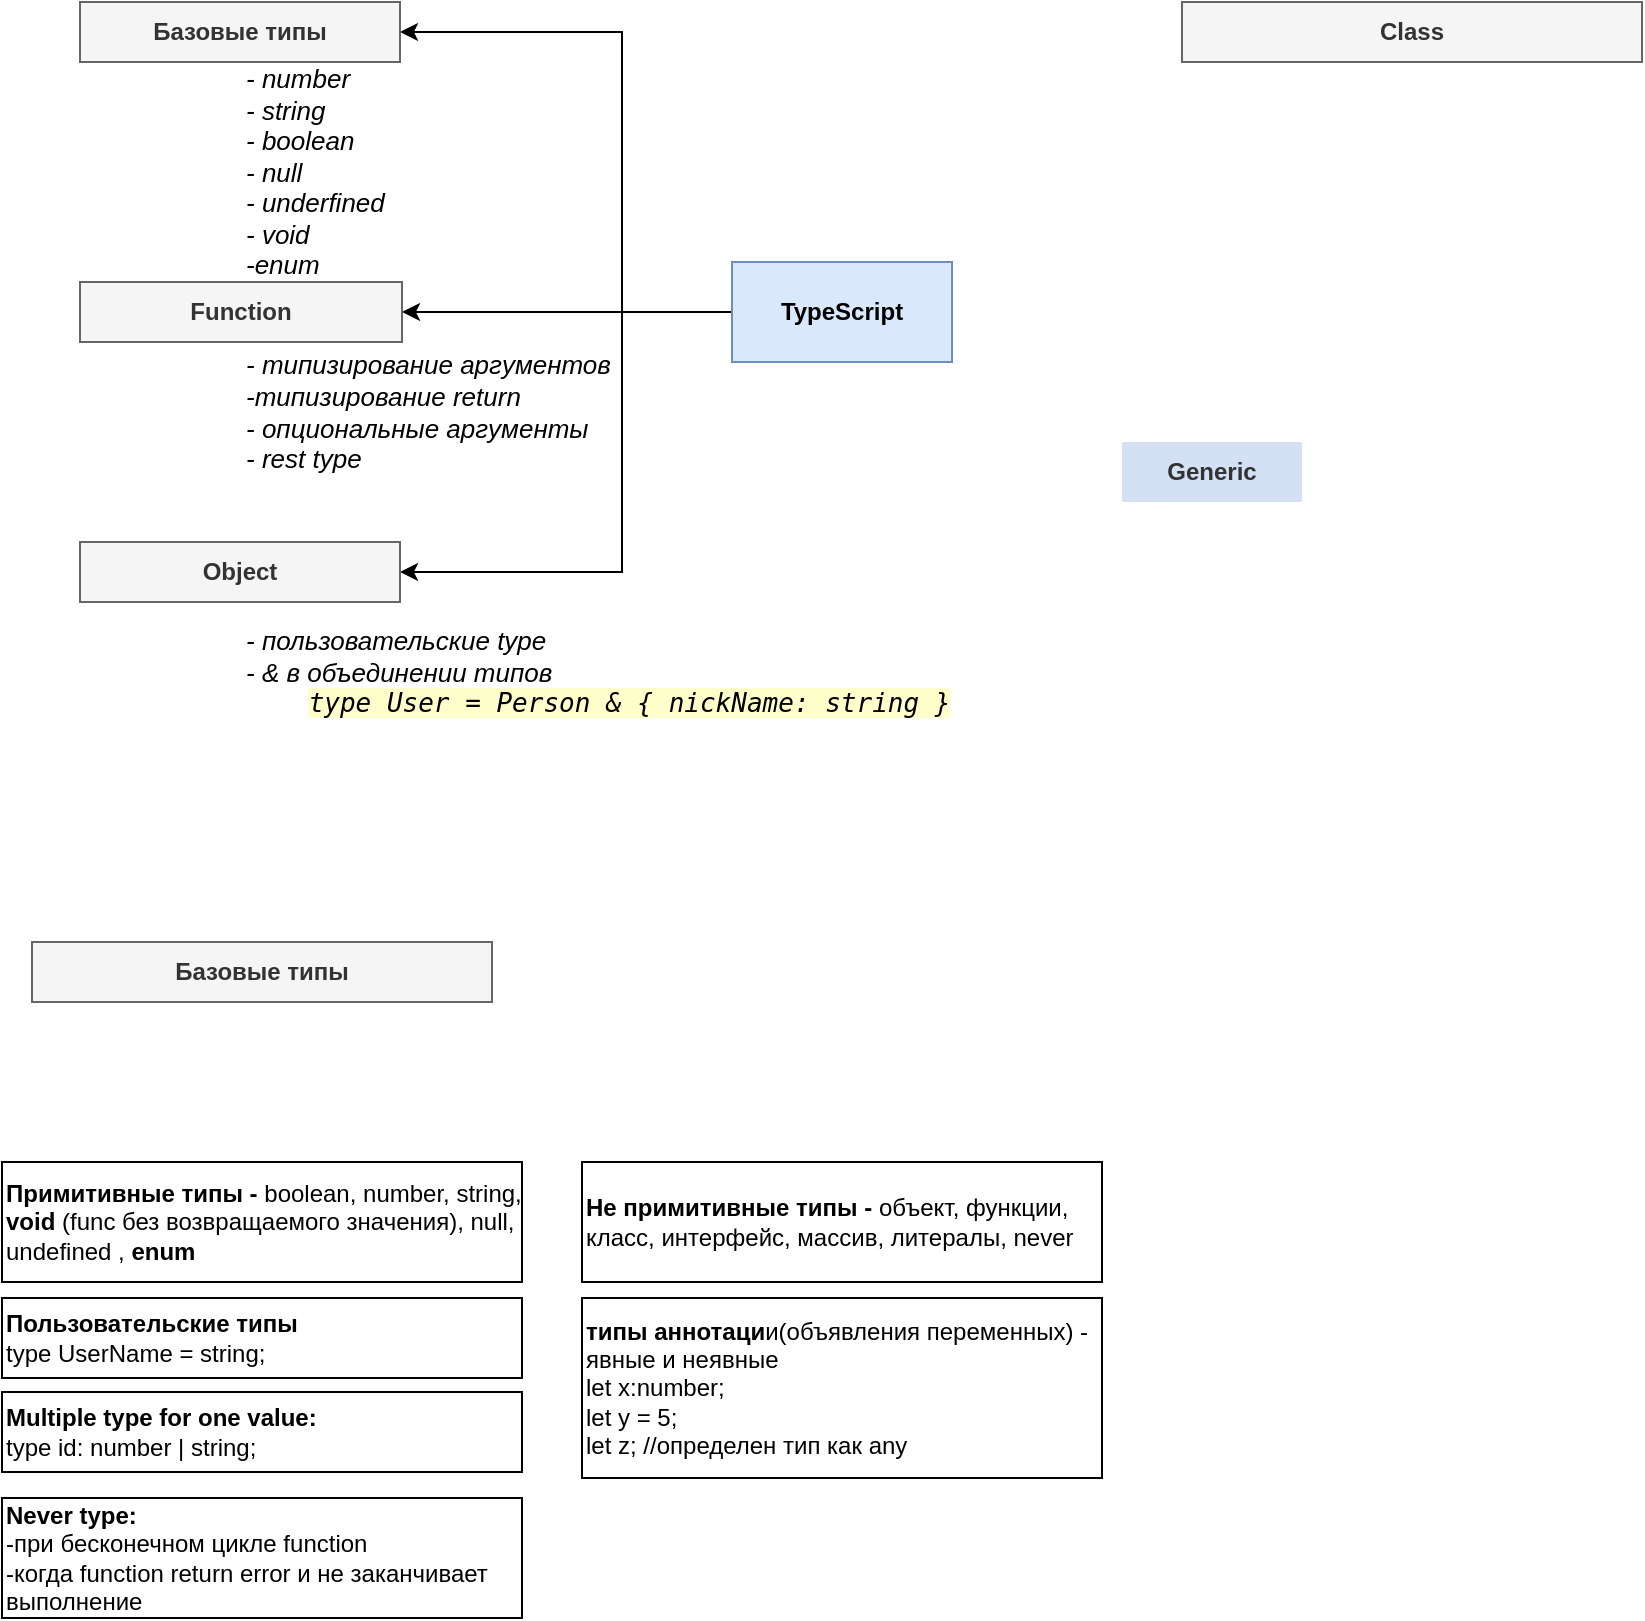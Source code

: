 <mxfile version="16.6.4" type="github">
  <diagram id="ckAerFM2I3_QofpGEC0q" name="Page-1">
    <mxGraphModel dx="1063" dy="436" grid="1" gridSize="10" guides="1" tooltips="1" connect="1" arrows="1" fold="1" page="1" pageScale="1" pageWidth="827" pageHeight="1169" math="0" shadow="0">
      <root>
        <mxCell id="0" />
        <mxCell id="1" parent="0" />
        <mxCell id="ZjuPzmhCMAeKS-eq2sKx-10" style="edgeStyle=orthogonalEdgeStyle;rounded=0;orthogonalLoop=1;jettySize=auto;html=1;exitX=0;exitY=0.5;exitDx=0;exitDy=0;entryX=1;entryY=0.5;entryDx=0;entryDy=0;fontSize=13;fontColor=#000000;" parent="1" source="cMRPgFcUpvOum6trfaYl-1" target="Wgzo_U2azRaQrl_Qb15R-1" edge="1">
          <mxGeometry relative="1" as="geometry">
            <Array as="points">
              <mxPoint x="310" y="175" />
              <mxPoint x="310" y="35" />
            </Array>
          </mxGeometry>
        </mxCell>
        <mxCell id="ZjuPzmhCMAeKS-eq2sKx-11" style="edgeStyle=orthogonalEdgeStyle;rounded=0;orthogonalLoop=1;jettySize=auto;html=1;exitX=0;exitY=0.5;exitDx=0;exitDy=0;entryX=1;entryY=0.5;entryDx=0;entryDy=0;fontSize=13;fontColor=#000000;" parent="1" source="cMRPgFcUpvOum6trfaYl-1" target="cMRPgFcUpvOum6trfaYl-12" edge="1">
          <mxGeometry relative="1" as="geometry">
            <Array as="points">
              <mxPoint x="370" y="175" />
              <mxPoint x="370" y="175" />
            </Array>
          </mxGeometry>
        </mxCell>
        <mxCell id="ZjuPzmhCMAeKS-eq2sKx-12" style="edgeStyle=orthogonalEdgeStyle;rounded=0;orthogonalLoop=1;jettySize=auto;html=1;exitX=0;exitY=0.5;exitDx=0;exitDy=0;entryX=1;entryY=0.5;entryDx=0;entryDy=0;fontSize=13;fontColor=#000000;" parent="1" source="cMRPgFcUpvOum6trfaYl-1" target="cMRPgFcUpvOum6trfaYl-13" edge="1">
          <mxGeometry relative="1" as="geometry">
            <Array as="points">
              <mxPoint x="310" y="175" />
              <mxPoint x="310" y="305" />
            </Array>
          </mxGeometry>
        </mxCell>
        <mxCell id="cMRPgFcUpvOum6trfaYl-1" value="TypeScript" style="rounded=0;whiteSpace=wrap;html=1;fillColor=#dae8fc;strokeColor=#6c8ebf;fontStyle=1" parent="1" vertex="1">
          <mxGeometry x="365" y="150" width="110" height="50" as="geometry" />
        </mxCell>
        <mxCell id="cMRPgFcUpvOum6trfaYl-2" value="&lt;b&gt;типы аннотаци&lt;/b&gt;и(объявления переменных) - явные и неявные&lt;br&gt;let x:number;&lt;br&gt;let y = 5;&lt;br&gt;let z; //определен тип как any" style="rounded=0;whiteSpace=wrap;fontSize=12;html=1;align=left;" parent="1" vertex="1">
          <mxGeometry x="290" y="668" width="260" height="90" as="geometry" />
        </mxCell>
        <mxCell id="cMRPgFcUpvOum6trfaYl-5" value="&lt;b&gt;Примитивные типы -&lt;/b&gt; boolean, number, string, &lt;b&gt;void &lt;/b&gt;(func без возвращаемого значения), null, undefined , &lt;b&gt;enum&lt;/b&gt;" style="rounded=0;whiteSpace=wrap;fontSize=12;labelBackgroundColor=none;labelBorderColor=none;html=1;labelPosition=center;verticalLabelPosition=middle;align=left;verticalAlign=middle;" parent="1" vertex="1">
          <mxGeometry y="600" width="260" height="60" as="geometry" />
        </mxCell>
        <mxCell id="cMRPgFcUpvOum6trfaYl-8" value="&lt;b&gt;Не примитивные типы -&lt;/b&gt;&amp;nbsp;объект, функции, класс, интерфейс, массив, литералы, never" style="rounded=0;whiteSpace=wrap;fontSize=12;labelBackgroundColor=none;labelBorderColor=none;html=1;labelPosition=center;verticalLabelPosition=middle;align=left;verticalAlign=middle;" parent="1" vertex="1">
          <mxGeometry x="290" y="600" width="260" height="60" as="geometry" />
        </mxCell>
        <mxCell id="cMRPgFcUpvOum6trfaYl-9" value="&lt;span&gt;&lt;b&gt;Пользовательские типы&lt;/b&gt;&lt;br&gt;type UserName = string;&lt;br&gt;&lt;/span&gt;" style="rounded=0;whiteSpace=wrap;fontSize=12;labelBackgroundColor=none;labelBorderColor=none;html=1;labelPosition=center;verticalLabelPosition=middle;align=left;verticalAlign=middle;fontStyle=0" parent="1" vertex="1">
          <mxGeometry y="668" width="260" height="40" as="geometry" />
        </mxCell>
        <mxCell id="cMRPgFcUpvOum6trfaYl-10" value="&lt;span&gt;&lt;b&gt;Multiple type for one value:&lt;/b&gt;&lt;br&gt;type id: number | string;&lt;br&gt;&lt;/span&gt;" style="rounded=0;whiteSpace=wrap;fontSize=12;labelBackgroundColor=none;labelBorderColor=none;html=1;labelPosition=center;verticalLabelPosition=middle;align=left;verticalAlign=middle;fontStyle=0" parent="1" vertex="1">
          <mxGeometry y="715" width="260" height="40" as="geometry" />
        </mxCell>
        <mxCell id="cMRPgFcUpvOum6trfaYl-11" value="&lt;span&gt;&lt;b&gt;Never type:&amp;nbsp;&lt;/b&gt;&lt;br&gt;-при бесконечном цикле function&lt;br&gt;-когда function return error и не заканчивает выполнение&lt;br&gt;&lt;/span&gt;" style="rounded=0;whiteSpace=wrap;fontSize=12;labelBackgroundColor=none;labelBorderColor=none;html=1;labelPosition=center;verticalLabelPosition=middle;align=left;verticalAlign=middle;fontStyle=0" parent="1" vertex="1">
          <mxGeometry y="768" width="260" height="60" as="geometry" />
        </mxCell>
        <mxCell id="cMRPgFcUpvOum6trfaYl-13" value="Object" style="rounded=0;whiteSpace=wrap;html=1;fillColor=#f5f5f5;strokeColor=#666666;fontColor=#333333;fontStyle=1" parent="1" vertex="1">
          <mxGeometry x="39" y="290" width="160" height="30" as="geometry" />
        </mxCell>
        <mxCell id="cMRPgFcUpvOum6trfaYl-14" value="Class" style="rounded=0;whiteSpace=wrap;html=1;fillColor=#f5f5f5;strokeColor=#666666;fontColor=#333333;fontStyle=1" parent="1" vertex="1">
          <mxGeometry x="590" y="20" width="230" height="30" as="geometry" />
        </mxCell>
        <mxCell id="Wgzo_U2azRaQrl_Qb15R-2" value="Базовые типы" style="rounded=0;whiteSpace=wrap;html=1;fillColor=#f5f5f5;strokeColor=#666666;fontColor=#333333;fontStyle=1" parent="1" vertex="1">
          <mxGeometry x="15" y="490" width="230" height="30" as="geometry" />
        </mxCell>
        <mxCell id="ZjuPzmhCMAeKS-eq2sKx-1" value="Generic" style="rounded=0;whiteSpace=wrap;html=1;fillColor=#D4E1F5;strokeColor=none;fontColor=#333333;fontStyle=1" parent="1" vertex="1">
          <mxGeometry x="560" y="240" width="90" height="30" as="geometry" />
        </mxCell>
        <mxCell id="ZjuPzmhCMAeKS-eq2sKx-7" value="" style="group" parent="1" vertex="1" connectable="0">
          <mxGeometry x="39" y="160" width="311" height="100" as="geometry" />
        </mxCell>
        <mxCell id="cMRPgFcUpvOum6trfaYl-12" value="Function" style="rounded=0;whiteSpace=wrap;html=1;fillColor=#f5f5f5;strokeColor=#666666;fontColor=#333333;fontStyle=1" parent="ZjuPzmhCMAeKS-eq2sKx-7" vertex="1">
          <mxGeometry width="161" height="30" as="geometry" />
        </mxCell>
        <mxCell id="ZjuPzmhCMAeKS-eq2sKx-6" value="&lt;span style=&quot;font-size: 13px&quot;&gt;- типизирование аргументов&lt;br&gt;-типизирование return&lt;br style=&quot;font-size: 13px&quot;&gt;- опциональные аргументы&lt;br&gt;- rest type&lt;br&gt;&lt;/span&gt;" style="text;html=1;strokeColor=none;fillColor=none;align=left;verticalAlign=middle;whiteSpace=wrap;rounded=0;fontStyle=2;fontSize=13;" parent="ZjuPzmhCMAeKS-eq2sKx-7" vertex="1">
          <mxGeometry x="81" y="30" width="230" height="70" as="geometry" />
        </mxCell>
        <mxCell id="ZjuPzmhCMAeKS-eq2sKx-8" value="&lt;span style=&quot;font-size: 13px&quot;&gt;- пользовательские type&lt;br&gt;- &amp;amp; в объединении типов&lt;br&gt;&lt;/span&gt;&lt;span style=&quot;font-family: &amp;#34;jetbrains mono&amp;#34; , monospace&quot;&gt;&amp;nbsp; &amp;nbsp; &lt;/span&gt;&lt;span style=&quot;background-color: rgb(255 , 255 , 204) ; font-family: &amp;#34;jetbrains mono&amp;#34; , monospace&quot;&gt;type User = Person &amp;amp; { nickName: string }&lt;/span&gt;&lt;span style=&quot;font-size: 13px&quot;&gt;&lt;br&gt;&lt;/span&gt;" style="text;html=1;strokeColor=none;fillColor=none;align=left;verticalAlign=middle;whiteSpace=wrap;rounded=0;fontStyle=2;fontSize=13;" parent="1" vertex="1">
          <mxGeometry x="120" y="320" width="420" height="70" as="geometry" />
        </mxCell>
        <mxCell id="ZjuPzmhCMAeKS-eq2sKx-13" value="" style="group" parent="1" vertex="1" connectable="0">
          <mxGeometry x="39" y="20" width="190" height="140" as="geometry" />
        </mxCell>
        <mxCell id="Wgzo_U2azRaQrl_Qb15R-1" value="Базовые типы" style="rounded=0;whiteSpace=wrap;html=1;fillColor=#f5f5f5;strokeColor=#666666;fontColor=#333333;fontStyle=1" parent="ZjuPzmhCMAeKS-eq2sKx-13" vertex="1">
          <mxGeometry width="160" height="30" as="geometry" />
        </mxCell>
        <mxCell id="ZjuPzmhCMAeKS-eq2sKx-2" value="&lt;span style=&quot;font-size: 13px&quot;&gt;- number&lt;br style=&quot;font-size: 13px&quot;&gt;- string&lt;br style=&quot;font-size: 13px&quot;&gt;- boolean&lt;br style=&quot;font-size: 13px&quot;&gt;&lt;div style=&quot;font-size: 13px&quot;&gt;&lt;span style=&quot;font-size: 13px&quot;&gt;- null&lt;/span&gt;&lt;/div&gt;&lt;div style=&quot;font-size: 13px&quot;&gt;&lt;span style=&quot;font-size: 13px&quot;&gt;- underfined&lt;/span&gt;&lt;/div&gt;&lt;div style=&quot;font-size: 13px&quot;&gt;&lt;span style=&quot;font-size: 13px&quot;&gt;- void&lt;/span&gt;&lt;/div&gt;&lt;div style=&quot;font-size: 13px&quot;&gt;&lt;span style=&quot;font-size: 13px&quot;&gt;-enum&lt;/span&gt;&lt;/div&gt;&lt;/span&gt;" style="text;html=1;strokeColor=none;fillColor=none;align=left;verticalAlign=middle;whiteSpace=wrap;rounded=0;fontStyle=2;fontSize=13;" parent="ZjuPzmhCMAeKS-eq2sKx-13" vertex="1">
          <mxGeometry x="81" y="30" width="109" height="110" as="geometry" />
        </mxCell>
      </root>
    </mxGraphModel>
  </diagram>
</mxfile>
